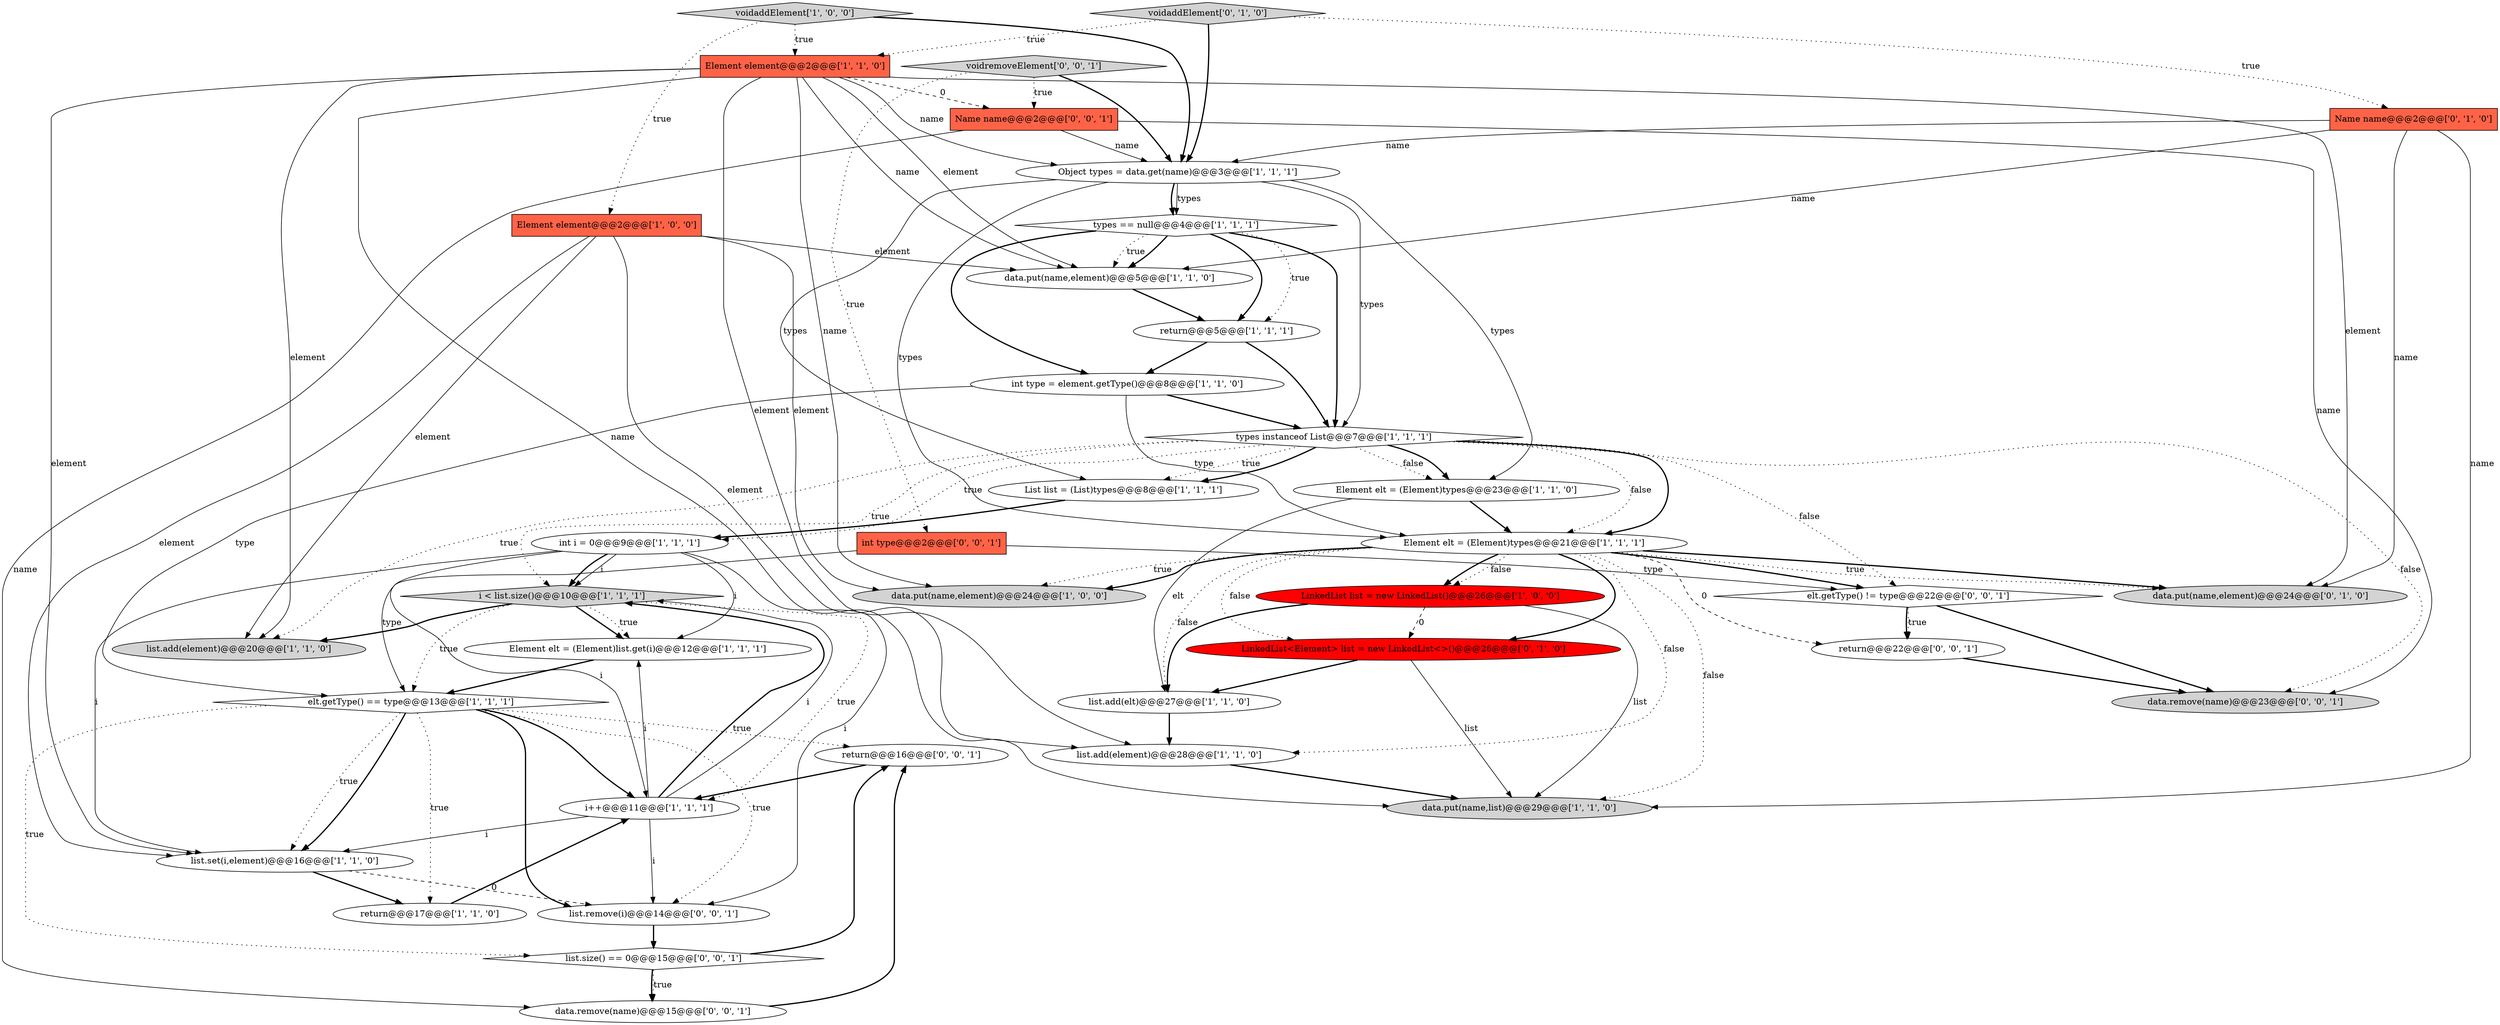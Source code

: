 digraph {
7 [style = filled, label = "data.put(name,element)@@@24@@@['1', '0', '0']", fillcolor = lightgray, shape = ellipse image = "AAA0AAABBB1BBB"];
28 [style = filled, label = "Name name@@@2@@@['0', '1', '0']", fillcolor = tomato, shape = box image = "AAA0AAABBB2BBB"];
32 [style = filled, label = "return@@@16@@@['0', '0', '1']", fillcolor = white, shape = ellipse image = "AAA0AAABBB3BBB"];
14 [style = filled, label = "types instanceof List@@@7@@@['1', '1', '1']", fillcolor = white, shape = diamond image = "AAA0AAABBB1BBB"];
38 [style = filled, label = "return@@@22@@@['0', '0', '1']", fillcolor = white, shape = ellipse image = "AAA0AAABBB3BBB"];
5 [style = filled, label = "return@@@5@@@['1', '1', '1']", fillcolor = white, shape = ellipse image = "AAA0AAABBB1BBB"];
12 [style = filled, label = "return@@@17@@@['1', '1', '0']", fillcolor = white, shape = ellipse image = "AAA0AAABBB1BBB"];
20 [style = filled, label = "Element element@@@2@@@['1', '1', '0']", fillcolor = tomato, shape = box image = "AAA0AAABBB1BBB"];
22 [style = filled, label = "Element elt = (Element)types@@@21@@@['1', '1', '1']", fillcolor = white, shape = ellipse image = "AAA0AAABBB1BBB"];
34 [style = filled, label = "data.remove(name)@@@23@@@['0', '0', '1']", fillcolor = lightgray, shape = ellipse image = "AAA0AAABBB3BBB"];
31 [style = filled, label = "Name name@@@2@@@['0', '0', '1']", fillcolor = tomato, shape = box image = "AAA0AAABBB3BBB"];
2 [style = filled, label = "Element elt = (Element)types@@@23@@@['1', '1', '0']", fillcolor = white, shape = ellipse image = "AAA0AAABBB1BBB"];
19 [style = filled, label = "Element elt = (Element)list.get(i)@@@12@@@['1', '1', '1']", fillcolor = white, shape = ellipse image = "AAA0AAABBB1BBB"];
35 [style = filled, label = "list.remove(i)@@@14@@@['0', '0', '1']", fillcolor = white, shape = ellipse image = "AAA0AAABBB3BBB"];
33 [style = filled, label = "elt.getType() != type@@@22@@@['0', '0', '1']", fillcolor = white, shape = diamond image = "AAA0AAABBB3BBB"];
21 [style = filled, label = "i < list.size()@@@10@@@['1', '1', '1']", fillcolor = lightgray, shape = diamond image = "AAA0AAABBB1BBB"];
1 [style = filled, label = "Element element@@@2@@@['1', '0', '0']", fillcolor = tomato, shape = box image = "AAA0AAABBB1BBB"];
30 [style = filled, label = "list.size() == 0@@@15@@@['0', '0', '1']", fillcolor = white, shape = diamond image = "AAA0AAABBB3BBB"];
25 [style = filled, label = "data.put(name,element)@@@24@@@['0', '1', '0']", fillcolor = lightgray, shape = ellipse image = "AAA0AAABBB2BBB"];
8 [style = filled, label = "int i = 0@@@9@@@['1', '1', '1']", fillcolor = white, shape = ellipse image = "AAA0AAABBB1BBB"];
11 [style = filled, label = "list.set(i,element)@@@16@@@['1', '1', '0']", fillcolor = white, shape = ellipse image = "AAA0AAABBB1BBB"];
4 [style = filled, label = "list.add(elt)@@@27@@@['1', '1', '0']", fillcolor = white, shape = ellipse image = "AAA0AAABBB1BBB"];
26 [style = filled, label = "voidaddElement['0', '1', '0']", fillcolor = lightgray, shape = diamond image = "AAA0AAABBB2BBB"];
23 [style = filled, label = "List list = (List)types@@@8@@@['1', '1', '1']", fillcolor = white, shape = ellipse image = "AAA0AAABBB1BBB"];
24 [style = filled, label = "LinkedList list = new LinkedList()@@@26@@@['1', '0', '0']", fillcolor = red, shape = ellipse image = "AAA1AAABBB1BBB"];
9 [style = filled, label = "int type = element.getType()@@@8@@@['1', '1', '0']", fillcolor = white, shape = ellipse image = "AAA0AAABBB1BBB"];
3 [style = filled, label = "Object types = data.get(name)@@@3@@@['1', '1', '1']", fillcolor = white, shape = ellipse image = "AAA0AAABBB1BBB"];
0 [style = filled, label = "list.add(element)@@@20@@@['1', '1', '0']", fillcolor = lightgray, shape = ellipse image = "AAA0AAABBB1BBB"];
37 [style = filled, label = "voidremoveElement['0', '0', '1']", fillcolor = lightgray, shape = diamond image = "AAA0AAABBB3BBB"];
16 [style = filled, label = "types == null@@@4@@@['1', '1', '1']", fillcolor = white, shape = diamond image = "AAA0AAABBB1BBB"];
27 [style = filled, label = "LinkedList<Element> list = new LinkedList<>()@@@26@@@['0', '1', '0']", fillcolor = red, shape = ellipse image = "AAA1AAABBB2BBB"];
17 [style = filled, label = "i++@@@11@@@['1', '1', '1']", fillcolor = white, shape = ellipse image = "AAA0AAABBB1BBB"];
36 [style = filled, label = "data.remove(name)@@@15@@@['0', '0', '1']", fillcolor = white, shape = ellipse image = "AAA0AAABBB3BBB"];
10 [style = filled, label = "elt.getType() == type@@@13@@@['1', '1', '1']", fillcolor = white, shape = diamond image = "AAA0AAABBB1BBB"];
6 [style = filled, label = "voidaddElement['1', '0', '0']", fillcolor = lightgray, shape = diamond image = "AAA0AAABBB1BBB"];
18 [style = filled, label = "data.put(name,list)@@@29@@@['1', '1', '0']", fillcolor = lightgray, shape = ellipse image = "AAA0AAABBB1BBB"];
29 [style = filled, label = "int type@@@2@@@['0', '0', '1']", fillcolor = tomato, shape = box image = "AAA0AAABBB3BBB"];
13 [style = filled, label = "data.put(name,element)@@@5@@@['1', '1', '0']", fillcolor = white, shape = ellipse image = "AAA0AAABBB1BBB"];
15 [style = filled, label = "list.add(element)@@@28@@@['1', '1', '0']", fillcolor = white, shape = ellipse image = "AAA0AAABBB1BBB"];
6->3 [style = bold, label=""];
24->27 [style = dashed, label="0"];
5->9 [style = bold, label=""];
16->13 [style = dotted, label="true"];
14->0 [style = dotted, label="true"];
20->25 [style = solid, label="element"];
14->2 [style = dotted, label="false"];
4->15 [style = bold, label=""];
6->1 [style = dotted, label="true"];
31->34 [style = solid, label="name"];
10->35 [style = bold, label=""];
30->36 [style = bold, label=""];
10->17 [style = bold, label=""];
17->35 [style = solid, label="i"];
3->16 [style = bold, label=""];
10->30 [style = dotted, label="true"];
31->36 [style = solid, label="name"];
10->32 [style = dotted, label="true"];
37->3 [style = bold, label=""];
37->31 [style = dotted, label="true"];
14->21 [style = dotted, label="true"];
8->35 [style = solid, label="i"];
3->22 [style = solid, label="types"];
26->28 [style = dotted, label="true"];
16->5 [style = dotted, label="true"];
22->38 [style = dashed, label="0"];
9->14 [style = bold, label=""];
24->18 [style = solid, label="list"];
16->14 [style = bold, label=""];
22->18 [style = dotted, label="false"];
28->3 [style = solid, label="name"];
17->21 [style = bold, label=""];
16->9 [style = bold, label=""];
3->23 [style = solid, label="types"];
10->11 [style = bold, label=""];
8->11 [style = solid, label="i"];
29->33 [style = solid, label="type"];
22->25 [style = bold, label=""];
22->33 [style = bold, label=""];
21->19 [style = bold, label=""];
21->0 [style = bold, label=""];
14->34 [style = dotted, label="false"];
22->4 [style = dotted, label="false"];
17->11 [style = solid, label="i"];
22->7 [style = dotted, label="true"];
14->22 [style = bold, label=""];
22->24 [style = dotted, label="false"];
22->27 [style = dotted, label="false"];
26->20 [style = dotted, label="true"];
11->12 [style = bold, label=""];
21->17 [style = dotted, label="true"];
23->8 [style = bold, label=""];
9->22 [style = solid, label="type"];
20->15 [style = solid, label="element"];
27->18 [style = solid, label="list"];
20->13 [style = solid, label="element"];
17->21 [style = solid, label="i"];
22->7 [style = bold, label=""];
6->20 [style = dotted, label="true"];
29->10 [style = solid, label="type"];
20->18 [style = solid, label="name"];
8->19 [style = solid, label="i"];
13->5 [style = bold, label=""];
22->15 [style = dotted, label="false"];
33->38 [style = dotted, label="true"];
28->13 [style = solid, label="name"];
32->17 [style = bold, label=""];
16->13 [style = bold, label=""];
17->19 [style = solid, label="i"];
26->3 [style = bold, label=""];
14->22 [style = dotted, label="false"];
22->25 [style = dotted, label="true"];
12->17 [style = bold, label=""];
20->31 [style = dashed, label="0"];
19->10 [style = bold, label=""];
30->32 [style = bold, label=""];
14->23 [style = dotted, label="true"];
20->3 [style = solid, label="name"];
1->0 [style = solid, label="element"];
21->10 [style = dotted, label="true"];
2->4 [style = solid, label="elt"];
10->35 [style = dotted, label="true"];
30->36 [style = dotted, label="true"];
14->33 [style = dotted, label="false"];
1->13 [style = solid, label="element"];
14->23 [style = bold, label=""];
10->11 [style = dotted, label="true"];
3->2 [style = solid, label="types"];
31->3 [style = solid, label="name"];
38->34 [style = bold, label=""];
3->16 [style = solid, label="types"];
14->8 [style = dotted, label="true"];
16->5 [style = bold, label=""];
14->2 [style = bold, label=""];
20->13 [style = solid, label="name"];
20->7 [style = solid, label="name"];
35->30 [style = bold, label=""];
1->7 [style = solid, label="element"];
8->17 [style = solid, label="i"];
8->21 [style = solid, label="i"];
10->12 [style = dotted, label="true"];
3->14 [style = solid, label="types"];
28->18 [style = solid, label="name"];
28->25 [style = solid, label="name"];
36->32 [style = bold, label=""];
37->29 [style = dotted, label="true"];
5->14 [style = bold, label=""];
20->11 [style = solid, label="element"];
15->18 [style = bold, label=""];
27->4 [style = bold, label=""];
24->4 [style = bold, label=""];
20->0 [style = solid, label="element"];
22->27 [style = bold, label=""];
1->11 [style = solid, label="element"];
21->19 [style = dotted, label="true"];
8->21 [style = bold, label=""];
33->38 [style = bold, label=""];
22->24 [style = bold, label=""];
1->15 [style = solid, label="element"];
2->22 [style = bold, label=""];
33->34 [style = bold, label=""];
11->35 [style = dashed, label="0"];
9->10 [style = solid, label="type"];
}
